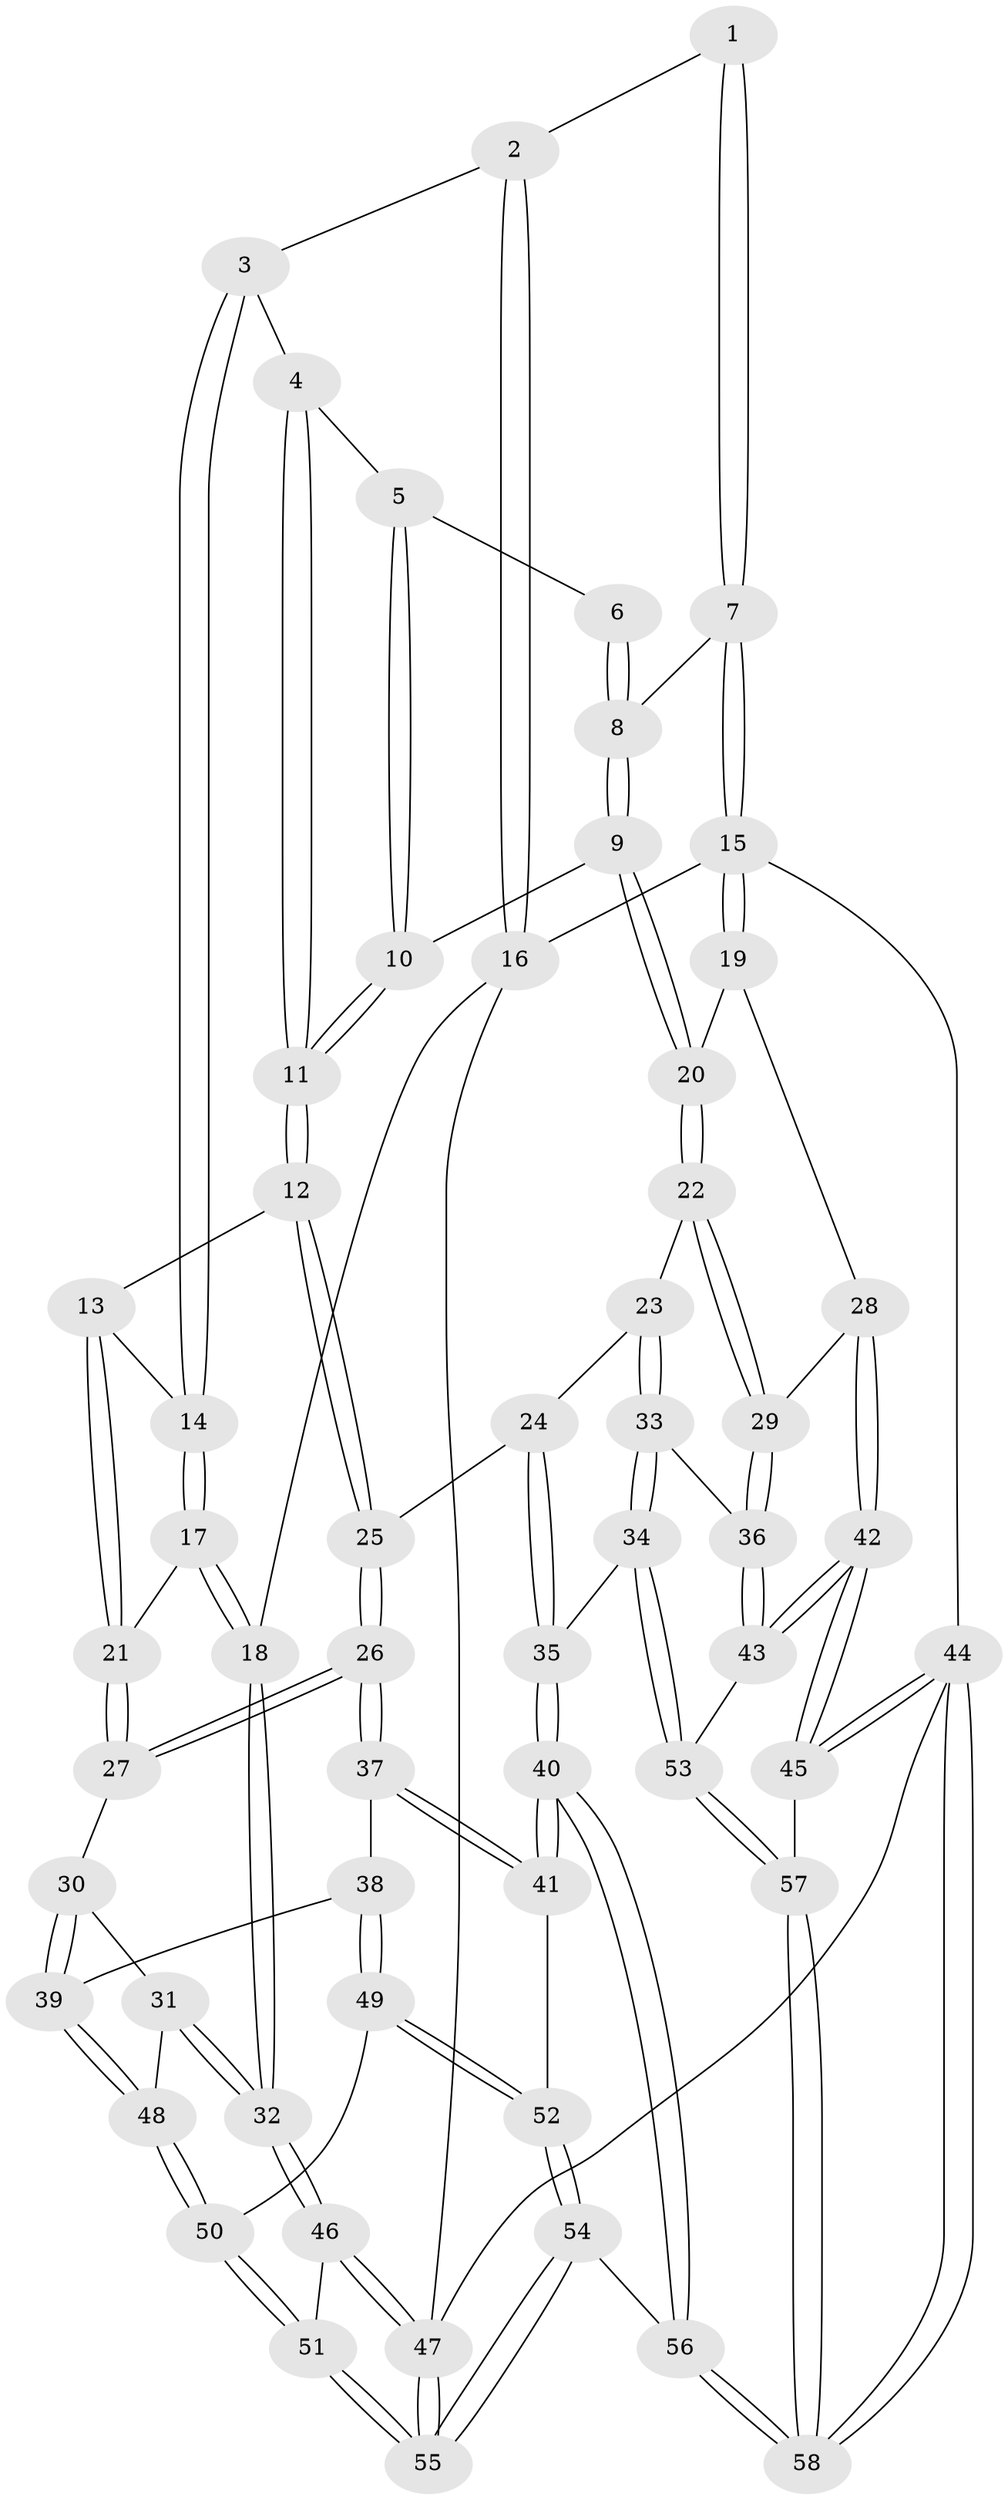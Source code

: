 // coarse degree distribution, {3: 0.09090909090909091, 4: 0.5454545454545454, 5: 0.30303030303030304, 7: 0.030303030303030304, 6: 0.030303030303030304}
// Generated by graph-tools (version 1.1) at 2025/42/03/06/25 10:42:36]
// undirected, 58 vertices, 142 edges
graph export_dot {
graph [start="1"]
  node [color=gray90,style=filled];
  1 [pos="+0.5839423757287452+0"];
  2 [pos="+0+0"];
  3 [pos="+0.23681408638271864+0.06072284131660228"];
  4 [pos="+0.3930174672101291+0.11447006845879813"];
  5 [pos="+0.5553777805045208+0.0310641632561224"];
  6 [pos="+0.5835874298735992+0"];
  7 [pos="+1+0"];
  8 [pos="+0.7181197073182367+0.08467510732889538"];
  9 [pos="+0.6594525536316945+0.2674954708317192"];
  10 [pos="+0.6579337211246826+0.26733605782631836"];
  11 [pos="+0.5416696356030484+0.30563516888395753"];
  12 [pos="+0.5148987538335722+0.33132965624117816"];
  13 [pos="+0.3937411783428578+0.3437469575609418"];
  14 [pos="+0.25419297959263787+0.19305486499215796"];
  15 [pos="+1+0"];
  16 [pos="+0+0"];
  17 [pos="+0.1401849433726536+0.42859082238506635"];
  18 [pos="+0+0.4641005709302995"];
  19 [pos="+1+0.1472371242227279"];
  20 [pos="+0.7433547098515468+0.3038673951794767"];
  21 [pos="+0.26186762476541864+0.4574916876364643"];
  22 [pos="+0.7620391359122294+0.5078886330982396"];
  23 [pos="+0.7399640179674539+0.5245271838239028"];
  24 [pos="+0.6717140697675241+0.5454409070759224"];
  25 [pos="+0.5056629248374745+0.5648172444190489"];
  26 [pos="+0.4635374327063042+0.625028359734394"];
  27 [pos="+0.33643426623900824+0.5730987301738079"];
  28 [pos="+1+0.5100083546293607"];
  29 [pos="+0.8482459500193077+0.5669035855300211"];
  30 [pos="+0.2751738647860978+0.6277979139567463"];
  31 [pos="+0.04787414543198488+0.6366168569820101"];
  32 [pos="+0+0.6034110153852513"];
  33 [pos="+0.6811220070959428+0.7717664973142525"];
  34 [pos="+0.6181595889473342+0.8092905236621901"];
  35 [pos="+0.6081093626773247+0.8100331630943786"];
  36 [pos="+0.8504925216235136+0.7376642988715084"];
  37 [pos="+0.48147647067846666+0.7114364655410017"];
  38 [pos="+0.35033513868578187+0.7285423097968466"];
  39 [pos="+0.24725471837813515+0.7373203187181266"];
  40 [pos="+0.5922485157563977+0.8126327035545853"];
  41 [pos="+0.505984888173622+0.7660129608748237"];
  42 [pos="+1+0.9182205551711603"];
  43 [pos="+0.9439978897420782+0.8094823193868084"];
  44 [pos="+1+1"];
  45 [pos="+1+0.9239692970827025"];
  46 [pos="+0+0.9008894554804897"];
  47 [pos="+0+1"];
  48 [pos="+0.22518019871760556+0.760306001120458"];
  49 [pos="+0.24876187561377858+0.8467831025310192"];
  50 [pos="+0.23138261584974812+0.8462792938385856"];
  51 [pos="+0.2125739078513682+0.8677177855108614"];
  52 [pos="+0.39629092900663154+0.8545422980335667"];
  53 [pos="+0.7512264331893126+0.9183416683129721"];
  54 [pos="+0.34412961728317065+1"];
  55 [pos="+0.30613178249231154+1"];
  56 [pos="+0.5482169115086077+1"];
  57 [pos="+0.7635255343948201+0.949082504156748"];
  58 [pos="+0.7664201381042071+1"];
  1 -- 2;
  1 -- 7;
  1 -- 7;
  2 -- 3;
  2 -- 16;
  2 -- 16;
  3 -- 4;
  3 -- 14;
  3 -- 14;
  4 -- 5;
  4 -- 11;
  4 -- 11;
  5 -- 6;
  5 -- 10;
  5 -- 10;
  6 -- 8;
  6 -- 8;
  7 -- 8;
  7 -- 15;
  7 -- 15;
  8 -- 9;
  8 -- 9;
  9 -- 10;
  9 -- 20;
  9 -- 20;
  10 -- 11;
  10 -- 11;
  11 -- 12;
  11 -- 12;
  12 -- 13;
  12 -- 25;
  12 -- 25;
  13 -- 14;
  13 -- 21;
  13 -- 21;
  14 -- 17;
  14 -- 17;
  15 -- 16;
  15 -- 19;
  15 -- 19;
  15 -- 44;
  16 -- 18;
  16 -- 47;
  17 -- 18;
  17 -- 18;
  17 -- 21;
  18 -- 32;
  18 -- 32;
  19 -- 20;
  19 -- 28;
  20 -- 22;
  20 -- 22;
  21 -- 27;
  21 -- 27;
  22 -- 23;
  22 -- 29;
  22 -- 29;
  23 -- 24;
  23 -- 33;
  23 -- 33;
  24 -- 25;
  24 -- 35;
  24 -- 35;
  25 -- 26;
  25 -- 26;
  26 -- 27;
  26 -- 27;
  26 -- 37;
  26 -- 37;
  27 -- 30;
  28 -- 29;
  28 -- 42;
  28 -- 42;
  29 -- 36;
  29 -- 36;
  30 -- 31;
  30 -- 39;
  30 -- 39;
  31 -- 32;
  31 -- 32;
  31 -- 48;
  32 -- 46;
  32 -- 46;
  33 -- 34;
  33 -- 34;
  33 -- 36;
  34 -- 35;
  34 -- 53;
  34 -- 53;
  35 -- 40;
  35 -- 40;
  36 -- 43;
  36 -- 43;
  37 -- 38;
  37 -- 41;
  37 -- 41;
  38 -- 39;
  38 -- 49;
  38 -- 49;
  39 -- 48;
  39 -- 48;
  40 -- 41;
  40 -- 41;
  40 -- 56;
  40 -- 56;
  41 -- 52;
  42 -- 43;
  42 -- 43;
  42 -- 45;
  42 -- 45;
  43 -- 53;
  44 -- 45;
  44 -- 45;
  44 -- 58;
  44 -- 58;
  44 -- 47;
  45 -- 57;
  46 -- 47;
  46 -- 47;
  46 -- 51;
  47 -- 55;
  47 -- 55;
  48 -- 50;
  48 -- 50;
  49 -- 50;
  49 -- 52;
  49 -- 52;
  50 -- 51;
  50 -- 51;
  51 -- 55;
  51 -- 55;
  52 -- 54;
  52 -- 54;
  53 -- 57;
  53 -- 57;
  54 -- 55;
  54 -- 55;
  54 -- 56;
  56 -- 58;
  56 -- 58;
  57 -- 58;
  57 -- 58;
}

